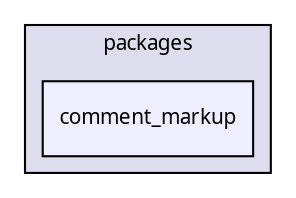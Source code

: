 digraph "packages/comment/packages/comment_markup/" {
  compound=true
  node [ fontsize="10", fontname="FreeSans.ttf"];
  edge [ labelfontsize="10", labelfontname="FreeSans.ttf"];
  subgraph clusterdir_79423dd2cd472b536dc22179e0cb0f15 {
    graph [ bgcolor="#ddddee", pencolor="black", label="packages" fontname="FreeSans.ttf", fontsize="10", URL="dir_79423dd2cd472b536dc22179e0cb0f15.html"]
  dir_fec6f4ef77524c9a5f12dc8ff0ddbcb3 [shape=box, label="comment_markup", style="filled", fillcolor="#eeeeff", pencolor="black", URL="dir_fec6f4ef77524c9a5f12dc8ff0ddbcb3.html"];
  }
}
